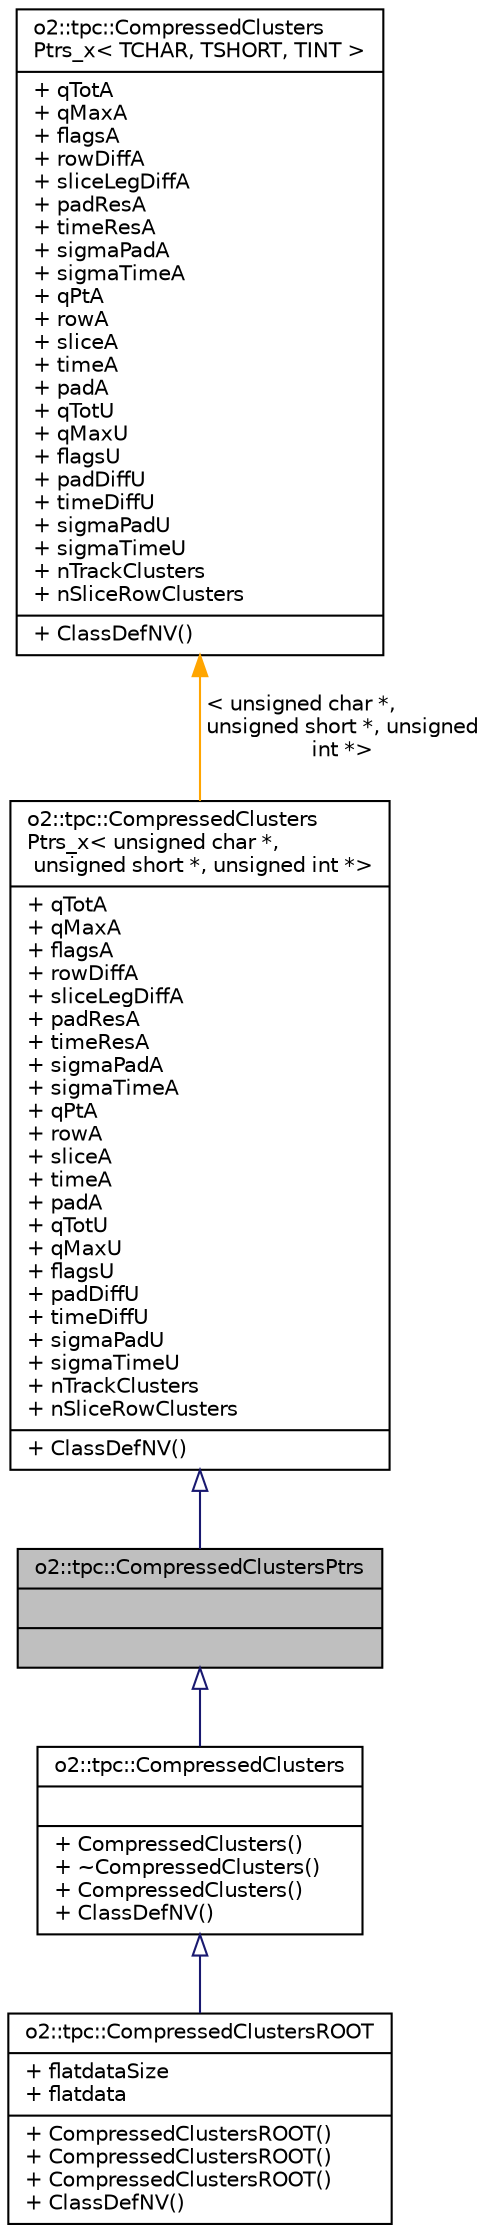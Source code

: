 digraph "o2::tpc::CompressedClustersPtrs"
{
 // INTERACTIVE_SVG=YES
  bgcolor="transparent";
  edge [fontname="Helvetica",fontsize="10",labelfontname="Helvetica",labelfontsize="10"];
  node [fontname="Helvetica",fontsize="10",shape=record];
  Node0 [label="{o2::tpc::CompressedClustersPtrs\n||}",height=0.2,width=0.4,color="black", fillcolor="grey75", style="filled", fontcolor="black"];
  Node1 -> Node0 [dir="back",color="midnightblue",fontsize="10",style="solid",arrowtail="onormal",fontname="Helvetica"];
  Node1 [label="{o2::tpc::CompressedClusters\lPtrs_x\< unsigned char *,\l unsigned short *, unsigned int *\>\n|+ qTotA\l+ qMaxA\l+ flagsA\l+ rowDiffA\l+ sliceLegDiffA\l+ padResA\l+ timeResA\l+ sigmaPadA\l+ sigmaTimeA\l+ qPtA\l+ rowA\l+ sliceA\l+ timeA\l+ padA\l+ qTotU\l+ qMaxU\l+ flagsU\l+ padDiffU\l+ timeDiffU\l+ sigmaPadU\l+ sigmaTimeU\l+ nTrackClusters\l+ nSliceRowClusters\l|+ ClassDefNV()\l}",height=0.2,width=0.4,color="black",URL="$d7/dea/structo2_1_1tpc_1_1CompressedClustersPtrs__x.html"];
  Node2 -> Node1 [dir="back",color="orange",fontsize="10",style="solid",label=" \< unsigned char *,\l unsigned short *, unsigned\l int *\>" ,fontname="Helvetica"];
  Node2 [label="{o2::tpc::CompressedClusters\lPtrs_x\< TCHAR, TSHORT, TINT \>\n|+ qTotA\l+ qMaxA\l+ flagsA\l+ rowDiffA\l+ sliceLegDiffA\l+ padResA\l+ timeResA\l+ sigmaPadA\l+ sigmaTimeA\l+ qPtA\l+ rowA\l+ sliceA\l+ timeA\l+ padA\l+ qTotU\l+ qMaxU\l+ flagsU\l+ padDiffU\l+ timeDiffU\l+ sigmaPadU\l+ sigmaTimeU\l+ nTrackClusters\l+ nSliceRowClusters\l|+ ClassDefNV()\l}",height=0.2,width=0.4,color="black",URL="$d7/dea/structo2_1_1tpc_1_1CompressedClustersPtrs__x.html"];
  Node0 -> Node3 [dir="back",color="midnightblue",fontsize="10",style="solid",arrowtail="onormal",fontname="Helvetica"];
  Node3 [label="{o2::tpc::CompressedClusters\n||+ CompressedClusters()\l+ ~CompressedClusters()\l+ CompressedClusters()\l+ ClassDefNV()\l}",height=0.2,width=0.4,color="black",URL="$d6/d95/structo2_1_1tpc_1_1CompressedClusters.html"];
  Node3 -> Node4 [dir="back",color="midnightblue",fontsize="10",style="solid",arrowtail="onormal",fontname="Helvetica"];
  Node4 [label="{o2::tpc::CompressedClustersROOT\n|+ flatdataSize\l+ flatdata\l|+ CompressedClustersROOT()\l+ CompressedClustersROOT()\l+ CompressedClustersROOT()\l+ ClassDefNV()\l}",height=0.2,width=0.4,color="black",URL="$de/dcb/structo2_1_1tpc_1_1CompressedClustersROOT.html"];
}
